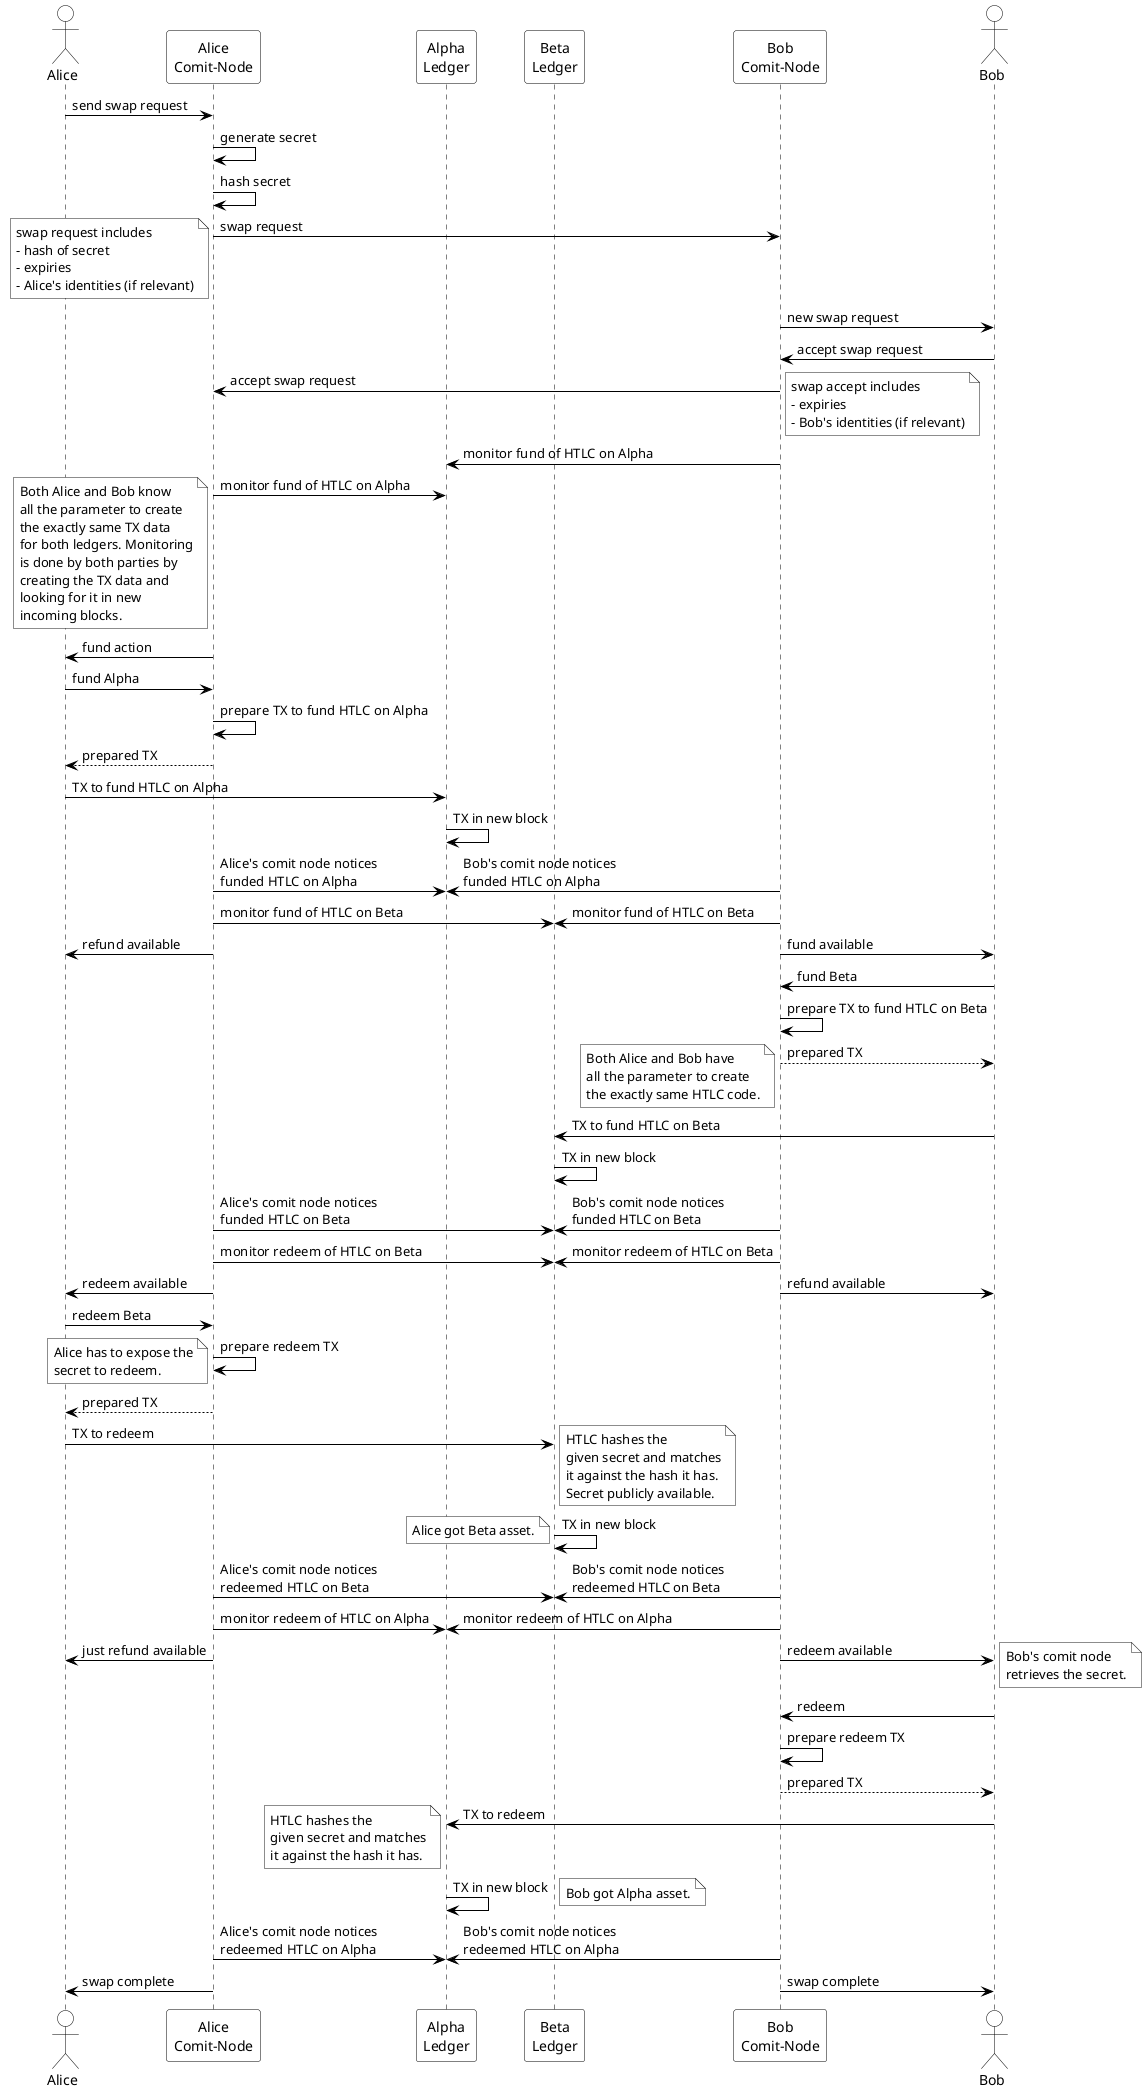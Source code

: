 ' DIAGRAM #########################################
' RFC003 atomic swap
' #################################################
@startuml
' #################################################
' SETTINGS: color settings of diagram
' #################################################
skinparam sequence {
	BorderColor black
	ArrowColor black
	ActorBorderColor black
	LifeLineBorderColor black
	LifeLineBackgroundColor white
	
	ParticipantBorderColor black
	ParticipantBackgroundColor white
	ParticipantFontColor black
	
	ActorBackgroundColor white
	ActorFontColor black
}
' #################################################
' ACTORS
' #################################################
actor Alice
participant "Alice\nComit-Node" as AC
participant "Alpha\nLedger" as Alpha
participant "Beta\nLedger" as Beta
participant "Bob\nComit-Node" as BC
actor Bob

' allow parallelism
!pragma teoz true

' #################################################
' DIAGRAM
' #################################################
Alice->AC: send swap request
AC->AC: generate secret
AC->AC: hash secret
AC->BC: swap request 
note left #white
	swap request includes 
	- hash of secret 
	- expiries
	- Alice's identities (if relevant)
end note
BC->Bob: new swap request
Bob->BC: accept swap request
BC->AC: accept swap request
note right #white
	swap accept includes 
	- expiries
	- Bob's identities (if relevant)
end note
BC->Alpha: monitor fund of HTLC on Alpha
AC->Alpha: monitor fund of HTLC on Alpha
note left #white
	Both Alice and Bob know
	all the parameter to create
	the exactly same TX data
	for both ledgers. Monitoring
	is done by both parties by
	creating the TX data and
	looking for it in new
	incoming blocks.
end note
AC->Alice: fund action
Alice->AC: fund Alpha
AC->AC: prepare TX to fund HTLC on Alpha
AC-->Alice: prepared TX
Alice->Alpha: TX to fund HTLC on Alpha
Alpha->Alpha: TX in new block
AC->Alpha: Alice's comit node notices\nfunded HTLC on Alpha
& BC->Alpha: Bob's comit node notices\nfunded HTLC on Alpha
BC->Beta: monitor fund of HTLC on Beta
& AC->Beta: monitor fund of HTLC on Beta
AC->Alice: refund available
& BC->Bob: fund available
Bob->BC: fund Beta
BC->BC: prepare TX to fund HTLC on Beta
BC-->Bob: prepared TX
note left #white
	Both Alice and Bob have
	all the parameter to create
	the exactly same HTLC code.
end note
Bob->Beta: TX to fund HTLC on Beta
Beta->Beta: TX in new block
BC->Beta: Bob's comit node notices\nfunded HTLC on Beta
& AC->Beta: Alice's comit node notices\nfunded HTLC on Beta
BC->Beta: monitor redeem of HTLC on Beta
& AC->Beta: monitor redeem of HTLC on Beta
BC->Bob: refund available
& AC->Alice: redeem available
Alice->AC: redeem Beta
AC->AC: prepare redeem TX
note left #white
	Alice has to expose the
	secret to redeem.
end note
AC-->Alice: prepared TX
Alice->Beta: TX to redeem
note right #white
	HTLC hashes the
	given secret and matches
	it against the hash it has.
	Secret publicly available.
end note
Beta->Beta: TX in new block
note left #white
	Alice got Beta asset.
end note
AC->Beta: Alice's comit node notices\nredeemed HTLC on Beta
& BC->Beta: Bob's comit node notices\nredeemed HTLC on Beta
BC->Alpha: monitor redeem of HTLC on Alpha
& AC->Alpha: monitor redeem of HTLC on Alpha
AC->Alice: just refund available
& BC->Bob: redeem available
note right #white
	Bob's comit node
	retrieves the secret.
end note
Bob->BC: redeem
BC->BC: prepare redeem TX
BC-->Bob: prepared TX
Bob->Alpha: TX to redeem
note left #white
	HTLC hashes the
	given secret and matches
	it against the hash it has.
end note
Alpha->Alpha: TX in new block
note right #white
	Bob got Alpha asset.
end note
AC->Alpha: Alice's comit node notices\nredeemed HTLC on Alpha
& BC->Alpha: Bob's comit node notices\nredeemed HTLC on Alpha
AC->Alice: swap complete
& BC->Bob: swap complete

@enduml
